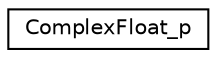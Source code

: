 digraph "Graphical Class Hierarchy"
{
 // INTERACTIVE_SVG=YES
  edge [fontname="Helvetica",fontsize="10",labelfontname="Helvetica",labelfontsize="10"];
  node [fontname="Helvetica",fontsize="10",shape=record];
  rankdir="LR";
  Node1 [label="ComplexFloat_p",height=0.2,width=0.4,color="black", fillcolor="white", style="filled",URL="$class_standard_interfaces__i_1_1_complex_float__p.html"];
}
